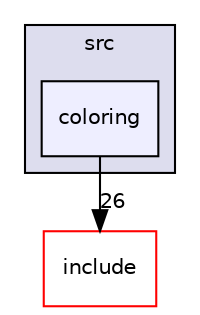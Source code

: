 digraph "coloring" {
  compound=true
  node [ fontsize="10", fontname="Helvetica"];
  edge [ labelfontsize="10", labelfontname="Helvetica"];
  subgraph clusterdir_68267d1309a1af8e8297ef4c3efbcdba {
    graph [ bgcolor="#ddddee", pencolor="black", label="src" fontname="Helvetica", fontsize="10", URL="dir_68267d1309a1af8e8297ef4c3efbcdba.html"]
  dir_ef25f80acd96ad29f9d92f554f1cecf5 [shape=box, label="coloring", style="filled", fillcolor="#eeeeff", pencolor="black", URL="dir_ef25f80acd96ad29f9d92f554f1cecf5.html"];
  }
  dir_d44c64559bbebec7f509842c48db8b23 [shape=box label="include" fillcolor="white" style="filled" color="red" URL="dir_d44c64559bbebec7f509842c48db8b23.html"];
  dir_ef25f80acd96ad29f9d92f554f1cecf5->dir_d44c64559bbebec7f509842c48db8b23 [headlabel="26", labeldistance=1.5 headhref="dir_000021_000003.html"];
}
